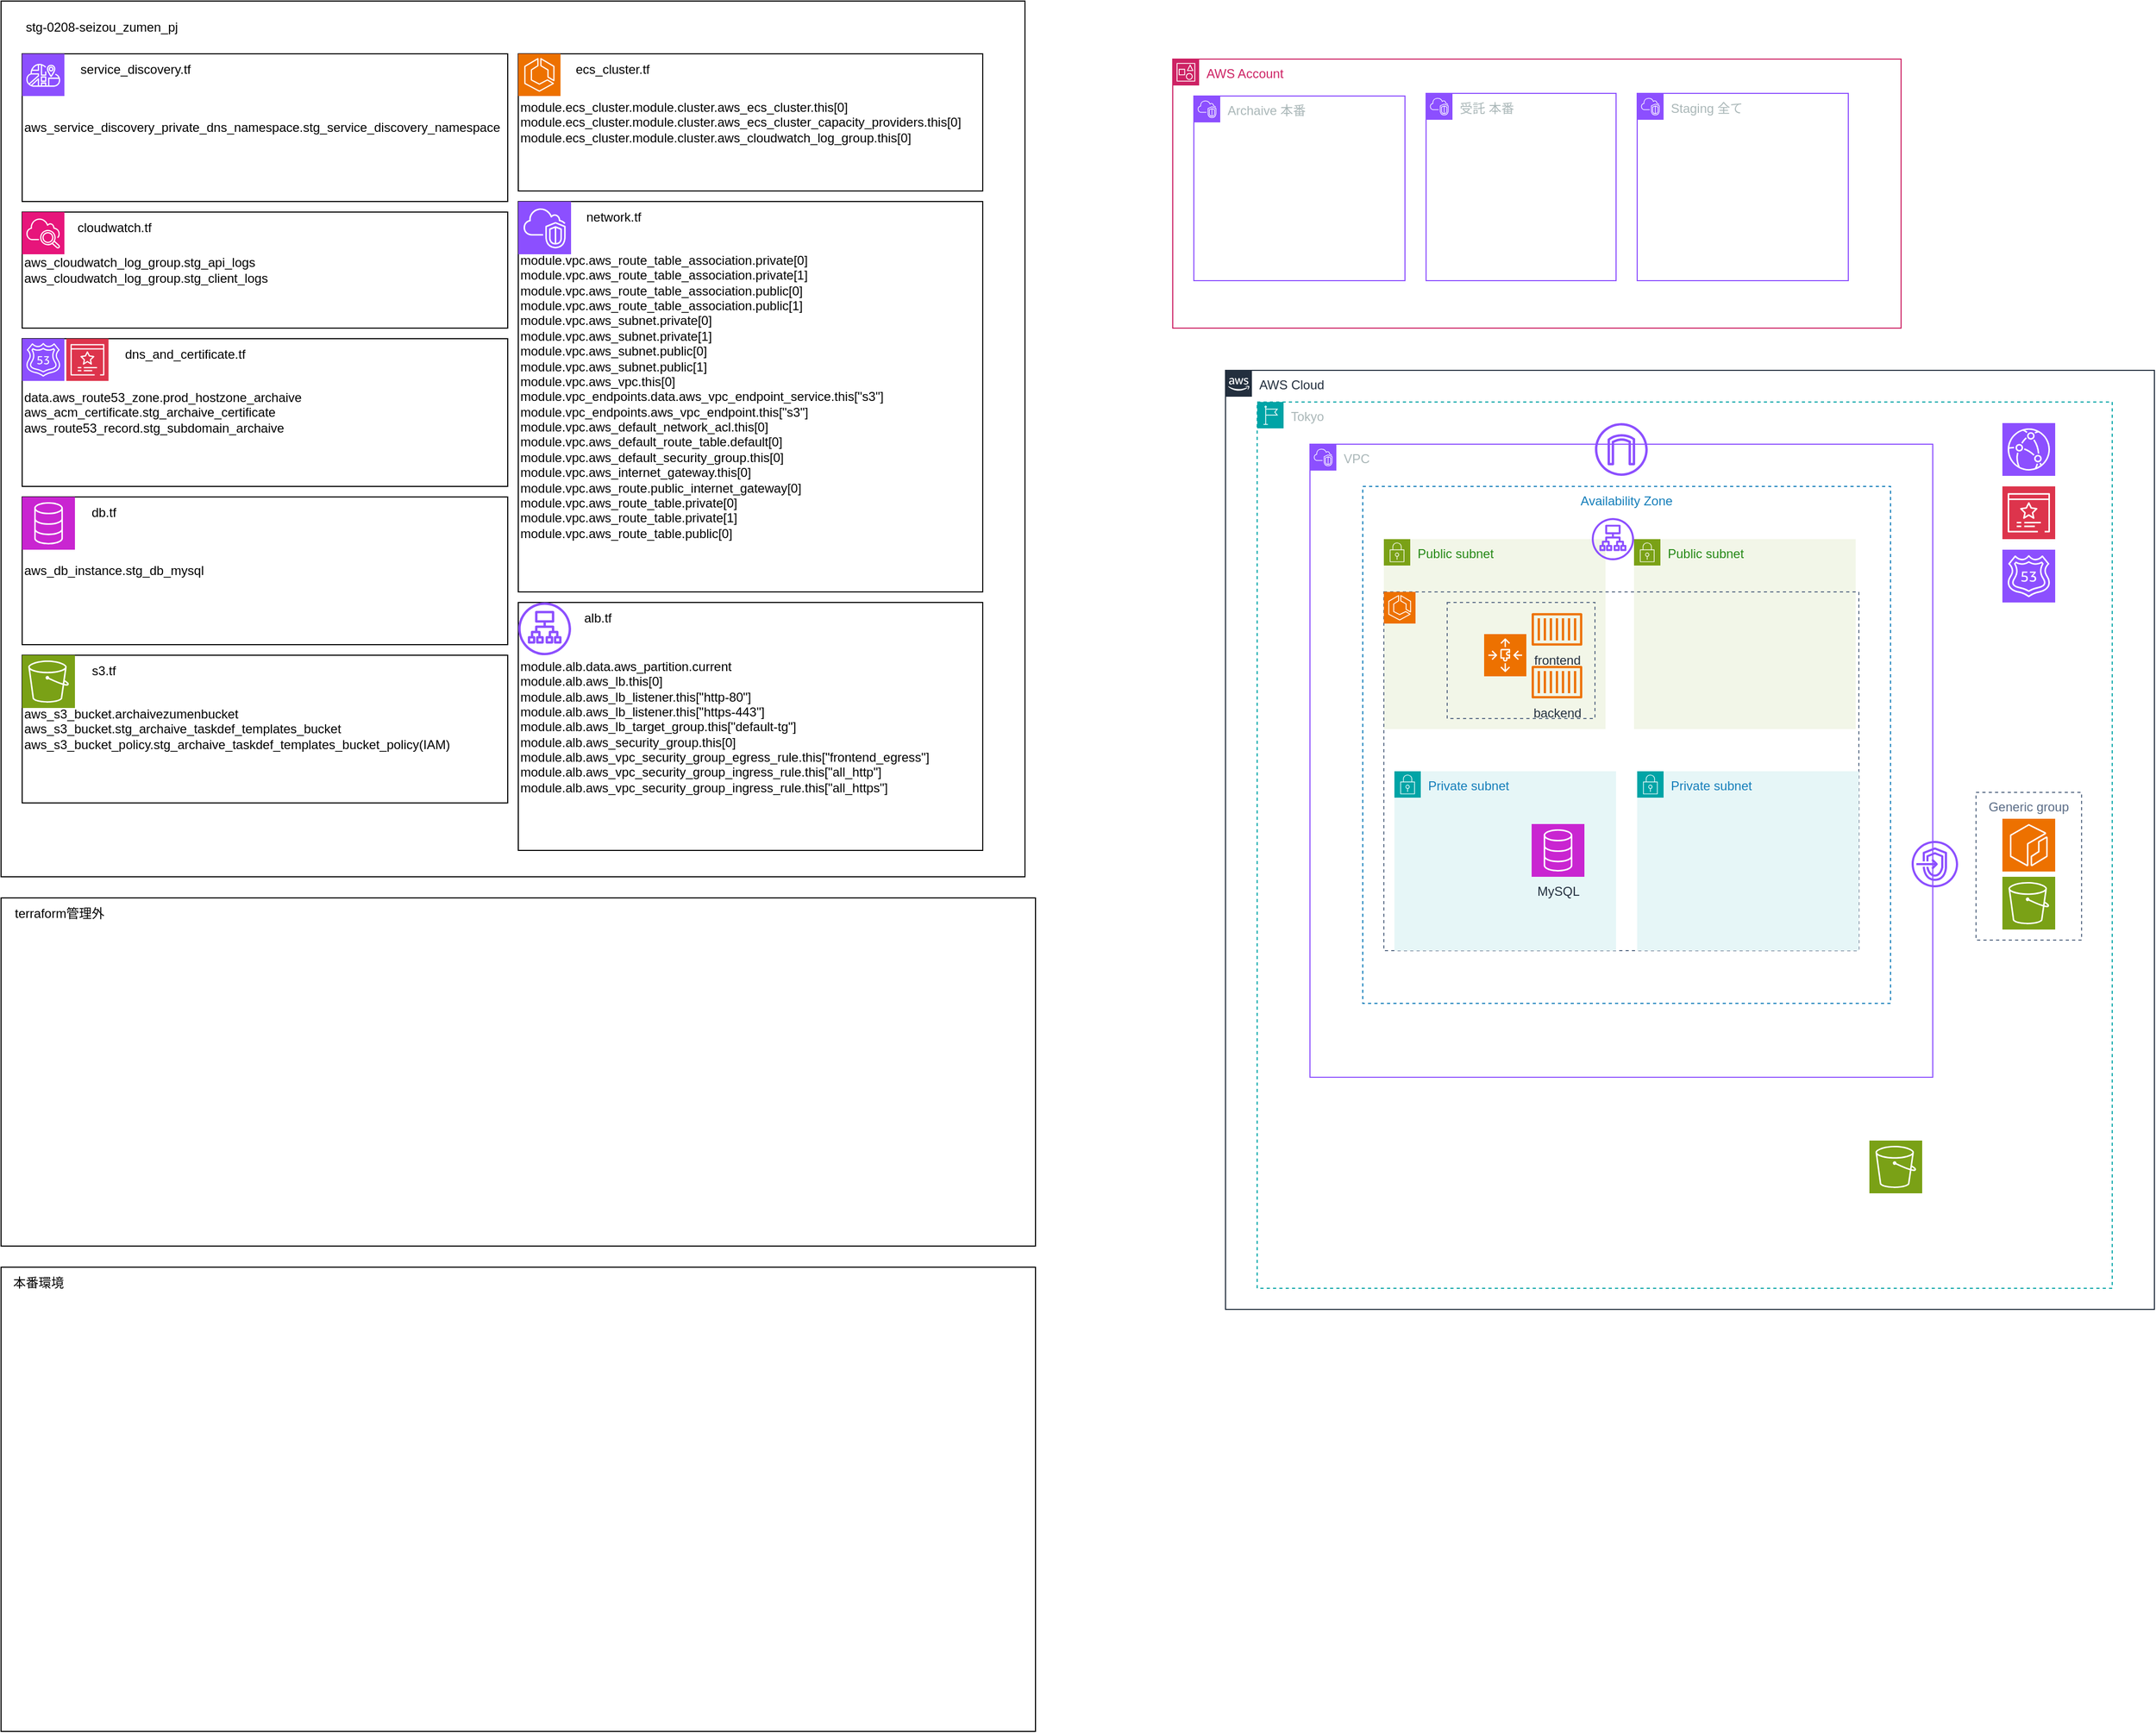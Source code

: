 <mxfile version="26.2.13">
  <diagram name="ページ1" id="I1mmnMLsj8xbr34W4d1a">
    <mxGraphModel dx="2048" dy="824" grid="1" gridSize="10" guides="1" tooltips="1" connect="1" arrows="1" fold="1" page="1" pageScale="1" pageWidth="827" pageHeight="1169" math="0" shadow="0">
      <root>
        <mxCell id="0" />
        <mxCell id="1" parent="0" />
        <mxCell id="1GBH_SfIVhljW1qB09_X-55" value="" style="rounded=0;whiteSpace=wrap;html=1;" vertex="1" parent="1">
          <mxGeometry x="-680" y="870" width="980" height="330" as="geometry" />
        </mxCell>
        <mxCell id="1GBH_SfIVhljW1qB09_X-57" value="terraform管理外" style="text;html=1;align=center;verticalAlign=middle;resizable=0;points=[];autosize=1;strokeColor=none;fillColor=none;" vertex="1" parent="1">
          <mxGeometry x="-680" y="870" width="110" height="30" as="geometry" />
        </mxCell>
        <mxCell id="1GBH_SfIVhljW1qB09_X-59" value="" style="rounded=0;whiteSpace=wrap;html=1;" vertex="1" parent="1">
          <mxGeometry x="-680" y="1220" width="980" height="440" as="geometry" />
        </mxCell>
        <mxCell id="1GBH_SfIVhljW1qB09_X-60" value="本番環境" style="text;html=1;align=center;verticalAlign=middle;resizable=0;points=[];autosize=1;strokeColor=none;fillColor=none;" vertex="1" parent="1">
          <mxGeometry x="-680" y="1220" width="70" height="30" as="geometry" />
        </mxCell>
        <mxCell id="1GBH_SfIVhljW1qB09_X-67" value="" style="group" vertex="1" connectable="0" parent="1">
          <mxGeometry x="-680" y="20" width="970" height="830" as="geometry" />
        </mxCell>
        <mxCell id="1GBH_SfIVhljW1qB09_X-53" value="" style="rounded=0;whiteSpace=wrap;html=1;" vertex="1" parent="1GBH_SfIVhljW1qB09_X-67">
          <mxGeometry width="970" height="830" as="geometry" />
        </mxCell>
        <mxCell id="1GBH_SfIVhljW1qB09_X-12" value="ecs_cluster.tf&#xa;" style="group" vertex="1" connectable="0" parent="1GBH_SfIVhljW1qB09_X-67">
          <mxGeometry x="490" y="50" width="440" height="510" as="geometry" />
        </mxCell>
        <mxCell id="1GBH_SfIVhljW1qB09_X-16" value="" style="group" vertex="1" connectable="0" parent="1GBH_SfIVhljW1qB09_X-12">
          <mxGeometry width="440" height="130" as="geometry" />
        </mxCell>
        <mxCell id="1GBH_SfIVhljW1qB09_X-8" value="module.ecs_cluster.module.cluster.aws_ecs_cluster.this[0]&lt;br&gt;module.ecs_cluster.module.cluster.aws_ecs_cluster_capacity_providers.this[0]&lt;div&gt;module.ecs_cluster.module.cluster.aws_cloudwatch_log_group.this[0]&lt;/div&gt;" style="rounded=0;whiteSpace=wrap;html=1;align=left;" vertex="1" parent="1GBH_SfIVhljW1qB09_X-16">
          <mxGeometry width="440" height="130" as="geometry" />
        </mxCell>
        <mxCell id="1GBH_SfIVhljW1qB09_X-11" value="" style="sketch=0;points=[[0,0,0],[0.25,0,0],[0.5,0,0],[0.75,0,0],[1,0,0],[0,1,0],[0.25,1,0],[0.5,1,0],[0.75,1,0],[1,1,0],[0,0.25,0],[0,0.5,0],[0,0.75,0],[1,0.25,0],[1,0.5,0],[1,0.75,0]];outlineConnect=0;fontColor=#232F3E;fillColor=#ED7100;strokeColor=#ffffff;dashed=0;verticalLabelPosition=bottom;verticalAlign=top;align=center;html=1;fontSize=12;fontStyle=0;aspect=fixed;shape=mxgraph.aws4.resourceIcon;resIcon=mxgraph.aws4.ecs;" vertex="1" parent="1GBH_SfIVhljW1qB09_X-16">
          <mxGeometry width="40" height="40" as="geometry" />
        </mxCell>
        <mxCell id="1GBH_SfIVhljW1qB09_X-15" value="ecs_cluster.tf" style="text;html=1;align=center;verticalAlign=middle;resizable=0;points=[];autosize=1;strokeColor=none;fillColor=none;" vertex="1" parent="1GBH_SfIVhljW1qB09_X-16">
          <mxGeometry x="43.76" width="90" height="30" as="geometry" />
        </mxCell>
        <mxCell id="1GBH_SfIVhljW1qB09_X-37" value="" style="group" vertex="1" connectable="0" parent="1GBH_SfIVhljW1qB09_X-12">
          <mxGeometry y="140" width="440" height="370" as="geometry" />
        </mxCell>
        <mxCell id="1GBH_SfIVhljW1qB09_X-24" value="module.vpc.aws_route_table_association.private[0]&lt;br&gt;module.vpc.aws_route_table_association.private[1]&lt;br&gt;module.vpc.aws_route_table_association.public[0]&lt;br&gt;module.vpc.aws_route_table_association.public[1]&lt;br&gt;module.vpc.aws_subnet.private[0]&lt;br&gt;module.vpc.aws_subnet.private[1]&lt;br&gt;module.vpc.aws_subnet.public[0]&lt;br&gt;module.vpc.aws_subnet.public[1]&lt;br&gt;module.vpc.aws_vpc.this[0]&lt;br&gt;module.vpc_endpoints.data.aws_vpc_endpoint_service.this[&quot;s3&quot;]&lt;br&gt;module.vpc_endpoints.aws_vpc_endpoint.this[&quot;s3&quot;]&lt;div&gt;&lt;span style=&quot;text-align: center;&quot;&gt;module.vpc.aws_default_network_acl.this[0]&lt;/span&gt;&lt;br style=&quot;text-align: center;&quot;&gt;&lt;span style=&quot;text-align: center;&quot;&gt;module.vpc.aws_default_route_table.default[0]&lt;/span&gt;&lt;br style=&quot;text-align: center;&quot;&gt;&lt;span style=&quot;text-align: center;&quot;&gt;module.vpc.aws_default_security_group.this[0]&lt;/span&gt;&lt;br style=&quot;text-align: center;&quot;&gt;&lt;span style=&quot;text-align: center;&quot;&gt;module.vpc.aws_internet_gateway.this[0]&lt;/span&gt;&lt;br style=&quot;text-align: center;&quot;&gt;&lt;span style=&quot;text-align: center;&quot;&gt;module.vpc.aws_route.public_internet_gateway[0]&lt;/span&gt;&lt;br style=&quot;text-align: center;&quot;&gt;&lt;span style=&quot;text-align: center;&quot;&gt;module.vpc.aws_route_table.private[0]&lt;/span&gt;&lt;br style=&quot;text-align: center;&quot;&gt;&lt;span style=&quot;text-align: center;&quot;&gt;module.vpc.aws_route_table.private[1]&lt;/span&gt;&lt;br style=&quot;text-align: center;&quot;&gt;&lt;span style=&quot;text-align: center;&quot;&gt;module.vpc.aws_route_table.public[0]&lt;/span&gt;&lt;/div&gt;" style="rounded=0;whiteSpace=wrap;html=1;align=left;" vertex="1" parent="1GBH_SfIVhljW1qB09_X-37">
          <mxGeometry width="440" height="370" as="geometry" />
        </mxCell>
        <mxCell id="1GBH_SfIVhljW1qB09_X-35" value="" style="sketch=0;points=[[0,0,0],[0.25,0,0],[0.5,0,0],[0.75,0,0],[1,0,0],[0,1,0],[0.25,1,0],[0.5,1,0],[0.75,1,0],[1,1,0],[0,0.25,0],[0,0.5,0],[0,0.75,0],[1,0.25,0],[1,0.5,0],[1,0.75,0]];outlineConnect=0;fontColor=#232F3E;fillColor=#8C4FFF;strokeColor=#ffffff;dashed=0;verticalLabelPosition=bottom;verticalAlign=top;align=center;html=1;fontSize=12;fontStyle=0;aspect=fixed;shape=mxgraph.aws4.resourceIcon;resIcon=mxgraph.aws4.vpc;" vertex="1" parent="1GBH_SfIVhljW1qB09_X-37">
          <mxGeometry width="50" height="50" as="geometry" />
        </mxCell>
        <mxCell id="1GBH_SfIVhljW1qB09_X-36" value="network.tf" style="text;html=1;align=center;verticalAlign=middle;resizable=0;points=[];autosize=1;strokeColor=none;fillColor=none;" vertex="1" parent="1GBH_SfIVhljW1qB09_X-37">
          <mxGeometry x="50" width="80" height="30" as="geometry" />
        </mxCell>
        <mxCell id="1GBH_SfIVhljW1qB09_X-33" value="" style="group" vertex="1" connectable="0" parent="1GBH_SfIVhljW1qB09_X-67">
          <mxGeometry x="20" y="620" width="460" height="140" as="geometry" />
        </mxCell>
        <mxCell id="1GBH_SfIVhljW1qB09_X-25" value="aws_s3_bucket.archaivezumenbucket&lt;br&gt;aws_s3_bucket.stg_archaive_taskdef_templates_bucket&lt;br&gt;&lt;div style=&quot;&quot;&gt;&lt;span style=&quot;background-color: transparent; color: light-dark(rgb(0, 0, 0), rgb(255, 255, 255));&quot;&gt;aws_s3_bucket_policy.stg_archaive_taskdef_templates_bucket_policy(IAM)&lt;/span&gt;&lt;/div&gt;" style="rounded=0;whiteSpace=wrap;html=1;align=left;" vertex="1" parent="1GBH_SfIVhljW1qB09_X-33">
          <mxGeometry width="460" height="140" as="geometry" />
        </mxCell>
        <mxCell id="1GBH_SfIVhljW1qB09_X-30" value="" style="sketch=0;points=[[0,0,0],[0.25,0,0],[0.5,0,0],[0.75,0,0],[1,0,0],[0,1,0],[0.25,1,0],[0.5,1,0],[0.75,1,0],[1,1,0],[0,0.25,0],[0,0.5,0],[0,0.75,0],[1,0.25,0],[1,0.5,0],[1,0.75,0]];outlineConnect=0;fontColor=#232F3E;fillColor=#7AA116;strokeColor=#ffffff;dashed=0;verticalLabelPosition=bottom;verticalAlign=top;align=center;html=1;fontSize=12;fontStyle=0;aspect=fixed;shape=mxgraph.aws4.resourceIcon;resIcon=mxgraph.aws4.s3;" vertex="1" parent="1GBH_SfIVhljW1qB09_X-33">
          <mxGeometry width="50" height="50" as="geometry" />
        </mxCell>
        <mxCell id="1GBH_SfIVhljW1qB09_X-32" value="s3.tf" style="text;html=1;align=center;verticalAlign=middle;resizable=0;points=[];autosize=1;strokeColor=none;fillColor=none;" vertex="1" parent="1GBH_SfIVhljW1qB09_X-33">
          <mxGeometry x="52.273" width="50" height="30" as="geometry" />
        </mxCell>
        <mxCell id="1GBH_SfIVhljW1qB09_X-34" value="" style="group" vertex="1" connectable="0" parent="1GBH_SfIVhljW1qB09_X-67">
          <mxGeometry x="20" y="470" width="460" height="140" as="geometry" />
        </mxCell>
        <mxCell id="1GBH_SfIVhljW1qB09_X-26" value="aws_db_instance.stg_db_mysql" style="rounded=0;whiteSpace=wrap;html=1;align=left;" vertex="1" parent="1GBH_SfIVhljW1qB09_X-34">
          <mxGeometry width="460" height="140" as="geometry" />
        </mxCell>
        <mxCell id="1GBH_SfIVhljW1qB09_X-28" value="" style="sketch=0;points=[[0,0,0],[0.25,0,0],[0.5,0,0],[0.75,0,0],[1,0,0],[0,1,0],[0.25,1,0],[0.5,1,0],[0.75,1,0],[1,1,0],[0,0.25,0],[0,0.5,0],[0,0.75,0],[1,0.25,0],[1,0.5,0],[1,0.75,0]];outlineConnect=0;fontColor=#232F3E;fillColor=#C925D1;strokeColor=#ffffff;dashed=0;verticalLabelPosition=bottom;verticalAlign=top;align=center;html=1;fontSize=12;fontStyle=0;aspect=fixed;shape=mxgraph.aws4.resourceIcon;resIcon=mxgraph.aws4.database;" vertex="1" parent="1GBH_SfIVhljW1qB09_X-34">
          <mxGeometry width="50" height="50" as="geometry" />
        </mxCell>
        <mxCell id="1GBH_SfIVhljW1qB09_X-29" value="db.tf" style="text;html=1;align=center;verticalAlign=middle;resizable=0;points=[];autosize=1;strokeColor=none;fillColor=none;" vertex="1" parent="1GBH_SfIVhljW1qB09_X-34">
          <mxGeometry x="52.273" width="50" height="30" as="geometry" />
        </mxCell>
        <mxCell id="1GBH_SfIVhljW1qB09_X-44" value="" style="group" vertex="1" connectable="0" parent="1GBH_SfIVhljW1qB09_X-67">
          <mxGeometry x="20" y="200" width="460" height="110" as="geometry" />
        </mxCell>
        <mxCell id="1GBH_SfIVhljW1qB09_X-22" value="aws_cloudwatch_log_group.stg_api_logs&lt;br&gt;&lt;div style=&quot;&quot;&gt;&lt;span style=&quot;background-color: transparent; color: light-dark(rgb(0, 0, 0), rgb(255, 255, 255));&quot;&gt;aws_cloudwatch_log_group.stg_client_logs&lt;/span&gt;&lt;/div&gt;" style="rounded=0;whiteSpace=wrap;html=1;align=left;" vertex="1" parent="1GBH_SfIVhljW1qB09_X-44">
          <mxGeometry width="460" height="110" as="geometry" />
        </mxCell>
        <mxCell id="1GBH_SfIVhljW1qB09_X-42" value="cloudwatch.tf" style="text;html=1;align=center;verticalAlign=middle;resizable=0;points=[];autosize=1;strokeColor=none;fillColor=none;" vertex="1" parent="1GBH_SfIVhljW1qB09_X-44">
          <mxGeometry x="41.818" width="90" height="30" as="geometry" />
        </mxCell>
        <mxCell id="1GBH_SfIVhljW1qB09_X-43" value="" style="sketch=0;points=[[0,0,0],[0.25,0,0],[0.5,0,0],[0.75,0,0],[1,0,0],[0,1,0],[0.25,1,0],[0.5,1,0],[0.75,1,0],[1,1,0],[0,0.25,0],[0,0.5,0],[0,0.75,0],[1,0.25,0],[1,0.5,0],[1,0.75,0]];points=[[0,0,0],[0.25,0,0],[0.5,0,0],[0.75,0,0],[1,0,0],[0,1,0],[0.25,1,0],[0.5,1,0],[0.75,1,0],[1,1,0],[0,0.25,0],[0,0.5,0],[0,0.75,0],[1,0.25,0],[1,0.5,0],[1,0.75,0]];outlineConnect=0;fontColor=#232F3E;fillColor=#E7157B;strokeColor=#ffffff;dashed=0;verticalLabelPosition=bottom;verticalAlign=top;align=center;html=1;fontSize=12;fontStyle=0;aspect=fixed;shape=mxgraph.aws4.resourceIcon;resIcon=mxgraph.aws4.cloudwatch_2;" vertex="1" parent="1GBH_SfIVhljW1qB09_X-44">
          <mxGeometry width="40" height="40" as="geometry" />
        </mxCell>
        <mxCell id="1GBH_SfIVhljW1qB09_X-48" value="" style="group" vertex="1" connectable="0" parent="1GBH_SfIVhljW1qB09_X-67">
          <mxGeometry x="20" y="320" width="460" height="140" as="geometry" />
        </mxCell>
        <mxCell id="1GBH_SfIVhljW1qB09_X-21" value="data.aws_route53_zone.prod_hostzone_archaive&lt;br&gt;&lt;div style=&quot;&quot;&gt;&lt;span style=&quot;background-color: transparent; color: light-dark(rgb(0, 0, 0), rgb(255, 255, 255));&quot;&gt;aws_acm_certificate.stg_archaive_certificate&lt;/span&gt;&lt;/div&gt;aws_route53_record.stg_subdomain_archaive" style="rounded=0;whiteSpace=wrap;html=1;align=left;" vertex="1" parent="1GBH_SfIVhljW1qB09_X-48">
          <mxGeometry width="460" height="140" as="geometry" />
        </mxCell>
        <mxCell id="1GBH_SfIVhljW1qB09_X-45" value="" style="sketch=0;points=[[0,0,0],[0.25,0,0],[0.5,0,0],[0.75,0,0],[1,0,0],[0,1,0],[0.25,1,0],[0.5,1,0],[0.75,1,0],[1,1,0],[0,0.25,0],[0,0.5,0],[0,0.75,0],[1,0.25,0],[1,0.5,0],[1,0.75,0]];outlineConnect=0;fontColor=#232F3E;fillColor=#8C4FFF;strokeColor=#ffffff;dashed=0;verticalLabelPosition=bottom;verticalAlign=top;align=center;html=1;fontSize=12;fontStyle=0;aspect=fixed;shape=mxgraph.aws4.resourceIcon;resIcon=mxgraph.aws4.route_53;" vertex="1" parent="1GBH_SfIVhljW1qB09_X-48">
          <mxGeometry width="40" height="40" as="geometry" />
        </mxCell>
        <mxCell id="1GBH_SfIVhljW1qB09_X-46" value="" style="sketch=0;points=[[0,0,0],[0.25,0,0],[0.5,0,0],[0.75,0,0],[1,0,0],[0,1,0],[0.25,1,0],[0.5,1,0],[0.75,1,0],[1,1,0],[0,0.25,0],[0,0.5,0],[0,0.75,0],[1,0.25,0],[1,0.5,0],[1,0.75,0]];outlineConnect=0;fontColor=#232F3E;fillColor=#DD344C;strokeColor=#ffffff;dashed=0;verticalLabelPosition=bottom;verticalAlign=top;align=center;html=1;fontSize=12;fontStyle=0;aspect=fixed;shape=mxgraph.aws4.resourceIcon;resIcon=mxgraph.aws4.certificate_manager_3;" vertex="1" parent="1GBH_SfIVhljW1qB09_X-48">
          <mxGeometry x="41.818" width="40" height="40" as="geometry" />
        </mxCell>
        <mxCell id="1GBH_SfIVhljW1qB09_X-47" value="dns_and_certificate.tf" style="text;html=1;align=center;verticalAlign=middle;resizable=0;points=[];autosize=1;strokeColor=none;fillColor=none;" vertex="1" parent="1GBH_SfIVhljW1qB09_X-48">
          <mxGeometry x="83.636" width="140" height="30" as="geometry" />
        </mxCell>
        <mxCell id="1GBH_SfIVhljW1qB09_X-51" value="" style="group" vertex="1" connectable="0" parent="1GBH_SfIVhljW1qB09_X-67">
          <mxGeometry x="20" y="50" width="460" height="140" as="geometry" />
        </mxCell>
        <mxCell id="1GBH_SfIVhljW1qB09_X-20" value="aws_service_discovery_private_dns_namespace.stg_service_discovery_namespace" style="rounded=0;whiteSpace=wrap;html=1;align=left;" vertex="1" parent="1GBH_SfIVhljW1qB09_X-51">
          <mxGeometry width="460" height="140" as="geometry" />
        </mxCell>
        <mxCell id="1GBH_SfIVhljW1qB09_X-49" value="" style="sketch=0;points=[[0,0,0],[0.25,0,0],[0.5,0,0],[0.75,0,0],[1,0,0],[0,1,0],[0.25,1,0],[0.5,1,0],[0.75,1,0],[1,1,0],[0,0.25,0],[0,0.5,0],[0,0.75,0],[1,0.25,0],[1,0.5,0],[1,0.75,0]];outlineConnect=0;fontColor=#232F3E;fillColor=#8C4FFF;strokeColor=#ffffff;dashed=0;verticalLabelPosition=bottom;verticalAlign=top;align=center;html=1;fontSize=12;fontStyle=0;aspect=fixed;shape=mxgraph.aws4.resourceIcon;resIcon=mxgraph.aws4.cloud_map;" vertex="1" parent="1GBH_SfIVhljW1qB09_X-51">
          <mxGeometry width="40" height="40" as="geometry" />
        </mxCell>
        <mxCell id="1GBH_SfIVhljW1qB09_X-50" value="service_discovery.tf" style="text;html=1;align=center;verticalAlign=middle;resizable=0;points=[];autosize=1;strokeColor=none;fillColor=none;" vertex="1" parent="1GBH_SfIVhljW1qB09_X-51">
          <mxGeometry x="41.818" width="130" height="30" as="geometry" />
        </mxCell>
        <mxCell id="1GBH_SfIVhljW1qB09_X-52" value="" style="group" vertex="1" connectable="0" parent="1GBH_SfIVhljW1qB09_X-67">
          <mxGeometry x="490" y="570" width="440" height="235" as="geometry" />
        </mxCell>
        <mxCell id="1GBH_SfIVhljW1qB09_X-23" value="module.alb.data.aws_partition.current&lt;br&gt;module.alb.aws_lb.this[0]&lt;br&gt;module.alb.aws_lb_listener.this[&quot;http-80&quot;]&lt;br&gt;module.alb.aws_lb_listener.this[&quot;https-443&quot;]&lt;br&gt;module.alb.aws_lb_target_group.this[&quot;default-tg&quot;]&lt;br&gt;module.alb.aws_security_group.this[0]&lt;br&gt;module.alb.aws_vpc_security_group_egress_rule.this[&quot;frontend_egress&quot;]&lt;br&gt;module.alb.aws_vpc_security_group_ingress_rule.this[&quot;all_http&quot;]&lt;br&gt;&lt;div style=&quot;&quot;&gt;&lt;span style=&quot;background-color: transparent; color: light-dark(rgb(0, 0, 0), rgb(255, 255, 255));&quot;&gt;module.alb.aws_vpc_security_group_ingress_rule.this[&quot;all_https&quot;]&lt;/span&gt;&lt;/div&gt;" style="rounded=0;whiteSpace=wrap;html=1;align=left;" vertex="1" parent="1GBH_SfIVhljW1qB09_X-52">
          <mxGeometry width="440" height="235" as="geometry" />
        </mxCell>
        <mxCell id="1GBH_SfIVhljW1qB09_X-38" value="" style="sketch=0;outlineConnect=0;fontColor=#232F3E;gradientColor=none;fillColor=#8C4FFF;strokeColor=none;dashed=0;verticalLabelPosition=bottom;verticalAlign=top;align=center;html=1;fontSize=12;fontStyle=0;aspect=fixed;pointerEvents=1;shape=mxgraph.aws4.application_load_balancer;" vertex="1" parent="1GBH_SfIVhljW1qB09_X-52">
          <mxGeometry width="50" height="50" as="geometry" />
        </mxCell>
        <mxCell id="1GBH_SfIVhljW1qB09_X-39" value="alb.tf" style="text;html=1;align=center;verticalAlign=middle;resizable=0;points=[];autosize=1;strokeColor=none;fillColor=none;" vertex="1" parent="1GBH_SfIVhljW1qB09_X-52">
          <mxGeometry x="50" width="50" height="30" as="geometry" />
        </mxCell>
        <mxCell id="1GBH_SfIVhljW1qB09_X-54" value="stg-0208-seizou_zumen_pj" style="text;html=1;align=center;verticalAlign=middle;resizable=0;points=[];autosize=1;strokeColor=none;fillColor=none;" vertex="1" parent="1GBH_SfIVhljW1qB09_X-67">
          <mxGeometry x="10" y="10" width="170" height="30" as="geometry" />
        </mxCell>
        <mxCell id="1GBH_SfIVhljW1qB09_X-72" value="AWS Account" style="points=[[0,0],[0.25,0],[0.5,0],[0.75,0],[1,0],[1,0.25],[1,0.5],[1,0.75],[1,1],[0.75,1],[0.5,1],[0.25,1],[0,1],[0,0.75],[0,0.5],[0,0.25]];outlineConnect=0;gradientColor=none;html=1;whiteSpace=wrap;fontSize=12;fontStyle=0;container=1;pointerEvents=0;collapsible=0;recursiveResize=0;shape=mxgraph.aws4.group;grIcon=mxgraph.aws4.group_account;strokeColor=#CD2264;fillColor=none;verticalAlign=top;align=left;spacingLeft=30;fontColor=#CD2264;dashed=0;" vertex="1" parent="1">
          <mxGeometry x="430" y="75" width="690" height="255" as="geometry" />
        </mxCell>
        <mxCell id="1GBH_SfIVhljW1qB09_X-69" value="Archaive 本番" style="points=[[0,0],[0.25,0],[0.5,0],[0.75,0],[1,0],[1,0.25],[1,0.5],[1,0.75],[1,1],[0.75,1],[0.5,1],[0.25,1],[0,1],[0,0.75],[0,0.5],[0,0.25]];outlineConnect=0;gradientColor=none;html=1;whiteSpace=wrap;fontSize=12;fontStyle=0;container=1;pointerEvents=0;collapsible=0;recursiveResize=0;shape=mxgraph.aws4.group;grIcon=mxgraph.aws4.group_vpc2;strokeColor=#8C4FFF;fillColor=none;verticalAlign=top;align=left;spacingLeft=30;fontColor=#AAB7B8;dashed=0;" vertex="1" parent="1GBH_SfIVhljW1qB09_X-72">
          <mxGeometry x="20" y="35" width="200" height="175" as="geometry" />
        </mxCell>
        <mxCell id="1GBH_SfIVhljW1qB09_X-71" value="受託 本番" style="points=[[0,0],[0.25,0],[0.5,0],[0.75,0],[1,0],[1,0.25],[1,0.5],[1,0.75],[1,1],[0.75,1],[0.5,1],[0.25,1],[0,1],[0,0.75],[0,0.5],[0,0.25]];outlineConnect=0;gradientColor=none;html=1;whiteSpace=wrap;fontSize=12;fontStyle=0;container=1;pointerEvents=0;collapsible=0;recursiveResize=0;shape=mxgraph.aws4.group;grIcon=mxgraph.aws4.group_vpc2;strokeColor=#8C4FFF;fillColor=none;verticalAlign=top;align=left;spacingLeft=30;fontColor=#AAB7B8;dashed=0;" vertex="1" parent="1GBH_SfIVhljW1qB09_X-72">
          <mxGeometry x="240" y="32.5" width="180" height="177.5" as="geometry" />
        </mxCell>
        <mxCell id="1GBH_SfIVhljW1qB09_X-70" value="Staging 全て" style="points=[[0,0],[0.25,0],[0.5,0],[0.75,0],[1,0],[1,0.25],[1,0.5],[1,0.75],[1,1],[0.75,1],[0.5,1],[0.25,1],[0,1],[0,0.75],[0,0.5],[0,0.25]];outlineConnect=0;gradientColor=none;html=1;whiteSpace=wrap;fontSize=12;fontStyle=0;container=1;pointerEvents=0;collapsible=0;recursiveResize=0;shape=mxgraph.aws4.group;grIcon=mxgraph.aws4.group_vpc2;strokeColor=#8C4FFF;fillColor=none;verticalAlign=top;align=left;spacingLeft=30;fontColor=#AAB7B8;dashed=0;" vertex="1" parent="1GBH_SfIVhljW1qB09_X-72">
          <mxGeometry x="440" y="32.5" width="200" height="177.5" as="geometry" />
        </mxCell>
        <mxCell id="1GBH_SfIVhljW1qB09_X-74" value="AWS Cloud" style="points=[[0,0],[0.25,0],[0.5,0],[0.75,0],[1,0],[1,0.25],[1,0.5],[1,0.75],[1,1],[0.75,1],[0.5,1],[0.25,1],[0,1],[0,0.75],[0,0.5],[0,0.25]];outlineConnect=0;gradientColor=none;html=1;whiteSpace=wrap;fontSize=12;fontStyle=0;container=0;pointerEvents=0;collapsible=0;recursiveResize=0;shape=mxgraph.aws4.group;grIcon=mxgraph.aws4.group_aws_cloud_alt;strokeColor=#232F3E;fillColor=none;verticalAlign=top;align=left;spacingLeft=30;fontColor=#232F3E;dashed=0;" vertex="1" parent="1">
          <mxGeometry x="480" y="370" width="880" height="890" as="geometry" />
        </mxCell>
        <mxCell id="1GBH_SfIVhljW1qB09_X-76" value="&lt;font color=&quot;#aab7b8&quot;&gt;Tokyo&lt;/font&gt;&lt;div&gt;&lt;font color=&quot;#aab7b8&quot;&gt;&lt;br&gt;&lt;/font&gt;&lt;/div&gt;" style="points=[[0,0],[0.25,0],[0.5,0],[0.75,0],[1,0],[1,0.25],[1,0.5],[1,0.75],[1,1],[0.75,1],[0.5,1],[0.25,1],[0,1],[0,0.75],[0,0.5],[0,0.25]];outlineConnect=0;gradientColor=none;html=1;whiteSpace=wrap;fontSize=12;fontStyle=0;container=1;pointerEvents=0;collapsible=0;recursiveResize=0;shape=mxgraph.aws4.group;grIcon=mxgraph.aws4.group_region;strokeColor=#00A4A6;fillColor=none;verticalAlign=top;align=left;spacingLeft=30;fontColor=#147EBA;dashed=1;" vertex="1" parent="1">
          <mxGeometry x="510" y="400" width="810" height="840" as="geometry" />
        </mxCell>
        <mxCell id="1GBH_SfIVhljW1qB09_X-75" value="VPC" style="points=[[0,0],[0.25,0],[0.5,0],[0.75,0],[1,0],[1,0.25],[1,0.5],[1,0.75],[1,1],[0.75,1],[0.5,1],[0.25,1],[0,1],[0,0.75],[0,0.5],[0,0.25]];outlineConnect=0;gradientColor=none;html=1;whiteSpace=wrap;fontSize=12;fontStyle=0;container=0;pointerEvents=0;collapsible=0;recursiveResize=0;shape=mxgraph.aws4.group;grIcon=mxgraph.aws4.group_vpc2;strokeColor=#8C4FFF;fillColor=none;verticalAlign=top;align=left;spacingLeft=30;fontColor=#AAB7B8;dashed=0;movable=0;resizable=0;rotatable=0;deletable=0;editable=0;locked=1;connectable=0;" vertex="1" parent="1GBH_SfIVhljW1qB09_X-76">
          <mxGeometry x="50" y="40" width="590" height="600" as="geometry" />
        </mxCell>
        <mxCell id="1GBH_SfIVhljW1qB09_X-78" value="" style="sketch=0;points=[[0,0,0],[0.25,0,0],[0.5,0,0],[0.75,0,0],[1,0,0],[0,1,0],[0.25,1,0],[0.5,1,0],[0.75,1,0],[1,1,0],[0,0.25,0],[0,0.5,0],[0,0.75,0],[1,0.25,0],[1,0.5,0],[1,0.75,0]];outlineConnect=0;fontColor=#232F3E;fillColor=#ED7100;strokeColor=#ffffff;dashed=0;verticalLabelPosition=bottom;verticalAlign=top;align=center;html=1;fontSize=12;fontStyle=0;aspect=fixed;shape=mxgraph.aws4.resourceIcon;resIcon=mxgraph.aws4.ecr;" vertex="1" parent="1GBH_SfIVhljW1qB09_X-76">
          <mxGeometry x="706" y="395" width="50" height="50" as="geometry" />
        </mxCell>
        <mxCell id="1GBH_SfIVhljW1qB09_X-79" value="" style="sketch=0;points=[[0,0,0],[0.25,0,0],[0.5,0,0],[0.75,0,0],[1,0,0],[0,1,0],[0.25,1,0],[0.5,1,0],[0.75,1,0],[1,1,0],[0,0.25,0],[0,0.5,0],[0,0.75,0],[1,0.25,0],[1,0.5,0],[1,0.75,0]];outlineConnect=0;fontColor=#232F3E;fillColor=#8C4FFF;strokeColor=#ffffff;dashed=0;verticalLabelPosition=bottom;verticalAlign=top;align=center;html=1;fontSize=12;fontStyle=0;aspect=fixed;shape=mxgraph.aws4.resourceIcon;resIcon=mxgraph.aws4.cloudfront;" vertex="1" parent="1GBH_SfIVhljW1qB09_X-76">
          <mxGeometry x="706" y="20" width="50" height="50" as="geometry" />
        </mxCell>
        <mxCell id="1GBH_SfIVhljW1qB09_X-80" value="" style="sketch=0;points=[[0,0,0],[0.25,0,0],[0.5,0,0],[0.75,0,0],[1,0,0],[0,1,0],[0.25,1,0],[0.5,1,0],[0.75,1,0],[1,1,0],[0,0.25,0],[0,0.5,0],[0,0.75,0],[1,0.25,0],[1,0.5,0],[1,0.75,0]];outlineConnect=0;fontColor=#232F3E;fillColor=#DD344C;strokeColor=#ffffff;dashed=0;verticalLabelPosition=bottom;verticalAlign=top;align=center;html=1;fontSize=12;fontStyle=0;aspect=fixed;shape=mxgraph.aws4.resourceIcon;resIcon=mxgraph.aws4.certificate_manager_3;" vertex="1" parent="1GBH_SfIVhljW1qB09_X-76">
          <mxGeometry x="706" y="80" width="50" height="50" as="geometry" />
        </mxCell>
        <mxCell id="1GBH_SfIVhljW1qB09_X-81" value="" style="sketch=0;points=[[0,0,0],[0.25,0,0],[0.5,0,0],[0.75,0,0],[1,0,0],[0,1,0],[0.25,1,0],[0.5,1,0],[0.75,1,0],[1,1,0],[0,0.25,0],[0,0.5,0],[0,0.75,0],[1,0.25,0],[1,0.5,0],[1,0.75,0]];outlineConnect=0;fontColor=#232F3E;fillColor=#8C4FFF;strokeColor=#ffffff;dashed=0;verticalLabelPosition=bottom;verticalAlign=top;align=center;html=1;fontSize=12;fontStyle=0;aspect=fixed;shape=mxgraph.aws4.resourceIcon;resIcon=mxgraph.aws4.route_53;" vertex="1" parent="1GBH_SfIVhljW1qB09_X-76">
          <mxGeometry x="706" y="140" width="50" height="50" as="geometry" />
        </mxCell>
        <mxCell id="1GBH_SfIVhljW1qB09_X-82" value="" style="sketch=0;points=[[0,0,0],[0.25,0,0],[0.5,0,0],[0.75,0,0],[1,0,0],[0,1,0],[0.25,1,0],[0.5,1,0],[0.75,1,0],[1,1,0],[0,0.25,0],[0,0.5,0],[0,0.75,0],[1,0.25,0],[1,0.5,0],[1,0.75,0]];outlineConnect=0;fontColor=#232F3E;fillColor=#7AA116;strokeColor=#ffffff;dashed=0;verticalLabelPosition=bottom;verticalAlign=top;align=center;html=1;fontSize=12;fontStyle=0;aspect=fixed;shape=mxgraph.aws4.resourceIcon;resIcon=mxgraph.aws4.s3;" vertex="1" parent="1GBH_SfIVhljW1qB09_X-76">
          <mxGeometry x="706" y="450" width="50" height="50" as="geometry" />
        </mxCell>
        <mxCell id="1GBH_SfIVhljW1qB09_X-83" value="Generic group" style="fillColor=none;strokeColor=#5A6C86;dashed=1;verticalAlign=top;fontStyle=0;fontColor=#5A6C86;whiteSpace=wrap;html=1;" vertex="1" parent="1GBH_SfIVhljW1qB09_X-76">
          <mxGeometry x="681" y="370" width="100" height="140" as="geometry" />
        </mxCell>
        <mxCell id="1GBH_SfIVhljW1qB09_X-89" value="" style="sketch=0;points=[[0,0,0],[0.25,0,0],[0.5,0,0],[0.75,0,0],[1,0,0],[0,1,0],[0.25,1,0],[0.5,1,0],[0.75,1,0],[1,1,0],[0,0.25,0],[0,0.5,0],[0,0.75,0],[1,0.25,0],[1,0.5,0],[1,0.75,0]];outlineConnect=0;fontColor=#232F3E;fillColor=#7AA116;strokeColor=#ffffff;dashed=0;verticalLabelPosition=bottom;verticalAlign=top;align=center;html=1;fontSize=12;fontStyle=0;aspect=fixed;shape=mxgraph.aws4.resourceIcon;resIcon=mxgraph.aws4.s3;" vertex="1" parent="1GBH_SfIVhljW1qB09_X-76">
          <mxGeometry x="580" y="700" width="50" height="50" as="geometry" />
        </mxCell>
        <mxCell id="1GBH_SfIVhljW1qB09_X-77" value="" style="sketch=0;outlineConnect=0;fontColor=#232F3E;gradientColor=none;fillColor=#8C4FFF;strokeColor=none;dashed=0;verticalLabelPosition=bottom;verticalAlign=top;align=center;html=1;fontSize=12;fontStyle=0;aspect=fixed;pointerEvents=1;shape=mxgraph.aws4.internet_gateway;movable=0;resizable=0;rotatable=0;deletable=0;editable=0;locked=1;connectable=0;" vertex="1" parent="1GBH_SfIVhljW1qB09_X-76">
          <mxGeometry x="320" y="20" width="50" height="50" as="geometry" />
        </mxCell>
        <mxCell id="1GBH_SfIVhljW1qB09_X-84" value="Availability Zone" style="fillColor=none;strokeColor=#147EBA;dashed=1;verticalAlign=top;fontStyle=0;fontColor=#147EBA;whiteSpace=wrap;html=1;movable=1;resizable=1;rotatable=1;deletable=1;editable=1;locked=0;connectable=1;" vertex="1" parent="1GBH_SfIVhljW1qB09_X-76">
          <mxGeometry x="100" y="80" width="500" height="490" as="geometry" />
        </mxCell>
        <mxCell id="1GBH_SfIVhljW1qB09_X-85" value="Public subnet" style="points=[[0,0],[0.25,0],[0.5,0],[0.75,0],[1,0],[1,0.25],[1,0.5],[1,0.75],[1,1],[0.75,1],[0.5,1],[0.25,1],[0,1],[0,0.75],[0,0.5],[0,0.25]];outlineConnect=0;gradientColor=none;html=1;whiteSpace=wrap;fontSize=12;fontStyle=0;container=1;pointerEvents=0;collapsible=0;recursiveResize=0;shape=mxgraph.aws4.group;grIcon=mxgraph.aws4.group_security_group;grStroke=0;strokeColor=#7AA116;fillColor=#F2F6E8;verticalAlign=top;align=left;spacingLeft=30;fontColor=#248814;dashed=0;movable=1;resizable=1;rotatable=1;deletable=1;editable=1;locked=0;connectable=1;" vertex="1" parent="1GBH_SfIVhljW1qB09_X-76">
          <mxGeometry x="120" y="130" width="210" height="180" as="geometry" />
        </mxCell>
        <mxCell id="1GBH_SfIVhljW1qB09_X-86" value="Public subnet" style="points=[[0,0],[0.25,0],[0.5,0],[0.75,0],[1,0],[1,0.25],[1,0.5],[1,0.75],[1,1],[0.75,1],[0.5,1],[0.25,1],[0,1],[0,0.75],[0,0.5],[0,0.25]];outlineConnect=0;gradientColor=none;html=1;whiteSpace=wrap;fontSize=12;fontStyle=0;container=1;pointerEvents=0;collapsible=0;recursiveResize=0;shape=mxgraph.aws4.group;grIcon=mxgraph.aws4.group_security_group;grStroke=0;strokeColor=#7AA116;fillColor=#F2F6E8;verticalAlign=top;align=left;spacingLeft=30;fontColor=#248814;dashed=0;movable=1;resizable=1;rotatable=1;deletable=1;editable=1;locked=0;connectable=1;" vertex="1" parent="1GBH_SfIVhljW1qB09_X-76">
          <mxGeometry x="357" y="130" width="210" height="180" as="geometry" />
        </mxCell>
        <mxCell id="1GBH_SfIVhljW1qB09_X-93" value="" style="fillColor=none;strokeColor=#5A6C86;dashed=1;verticalAlign=top;fontStyle=0;fontColor=#5A6C86;whiteSpace=wrap;html=1;" vertex="1" parent="1GBH_SfIVhljW1qB09_X-76">
          <mxGeometry x="120" y="180" width="450" height="340" as="geometry" />
        </mxCell>
        <mxCell id="1GBH_SfIVhljW1qB09_X-87" value="Private subnet" style="points=[[0,0],[0.25,0],[0.5,0],[0.75,0],[1,0],[1,0.25],[1,0.5],[1,0.75],[1,1],[0.75,1],[0.5,1],[0.25,1],[0,1],[0,0.75],[0,0.5],[0,0.25]];outlineConnect=0;gradientColor=none;html=1;whiteSpace=wrap;fontSize=12;fontStyle=0;container=1;pointerEvents=0;collapsible=0;recursiveResize=0;shape=mxgraph.aws4.group;grIcon=mxgraph.aws4.group_security_group;grStroke=0;strokeColor=#00A4A6;fillColor=#E6F6F7;verticalAlign=top;align=left;spacingLeft=30;fontColor=#147EBA;dashed=0;movable=1;resizable=1;rotatable=1;deletable=1;editable=1;locked=0;connectable=1;" vertex="1" parent="1GBH_SfIVhljW1qB09_X-76">
          <mxGeometry x="130" y="350" width="210" height="170" as="geometry" />
        </mxCell>
        <mxCell id="1GBH_SfIVhljW1qB09_X-88" value="Private subnet" style="points=[[0,0],[0.25,0],[0.5,0],[0.75,0],[1,0],[1,0.25],[1,0.5],[1,0.75],[1,1],[0.75,1],[0.5,1],[0.25,1],[0,1],[0,0.75],[0,0.5],[0,0.25]];outlineConnect=0;gradientColor=none;html=1;whiteSpace=wrap;fontSize=12;fontStyle=0;container=1;pointerEvents=0;collapsible=0;recursiveResize=0;shape=mxgraph.aws4.group;grIcon=mxgraph.aws4.group_security_group;grStroke=0;strokeColor=#00A4A6;fillColor=#E6F6F7;verticalAlign=top;align=left;spacingLeft=30;fontColor=#147EBA;dashed=0;movable=1;resizable=1;rotatable=1;deletable=1;editable=1;locked=0;connectable=1;" vertex="1" parent="1GBH_SfIVhljW1qB09_X-76">
          <mxGeometry x="360" y="350" width="210" height="170" as="geometry" />
        </mxCell>
        <mxCell id="1GBH_SfIVhljW1qB09_X-90" value="" style="sketch=0;points=[[0,0,0],[0.25,0,0],[0.5,0,0],[0.75,0,0],[1,0,0],[0,1,0],[0.25,1,0],[0.5,1,0],[0.75,1,0],[1,1,0],[0,0.25,0],[0,0.5,0],[0,0.75,0],[1,0.25,0],[1,0.5,0],[1,0.75,0]];outlineConnect=0;fontColor=#232F3E;fillColor=#ED7100;strokeColor=#ffffff;dashed=0;verticalLabelPosition=bottom;verticalAlign=top;align=center;html=1;fontSize=12;fontStyle=0;aspect=fixed;shape=mxgraph.aws4.resourceIcon;resIcon=mxgraph.aws4.ecs;" vertex="1" parent="1GBH_SfIVhljW1qB09_X-76">
          <mxGeometry x="120" y="180" width="30" height="30" as="geometry" />
        </mxCell>
        <mxCell id="1GBH_SfIVhljW1qB09_X-91" value="frontend" style="sketch=0;outlineConnect=0;fontColor=#232F3E;gradientColor=none;fillColor=#ED7100;strokeColor=none;dashed=0;verticalLabelPosition=bottom;verticalAlign=top;align=center;html=1;fontSize=12;fontStyle=0;aspect=fixed;pointerEvents=1;shape=mxgraph.aws4.container_1;" vertex="1" parent="1GBH_SfIVhljW1qB09_X-76">
          <mxGeometry x="260" y="200" width="48" height="31" as="geometry" />
        </mxCell>
        <mxCell id="1GBH_SfIVhljW1qB09_X-92" value="backend" style="sketch=0;outlineConnect=0;fontColor=#232F3E;gradientColor=none;fillColor=#ED7100;strokeColor=none;dashed=0;verticalLabelPosition=bottom;verticalAlign=top;align=center;html=1;fontSize=12;fontStyle=0;aspect=fixed;pointerEvents=1;shape=mxgraph.aws4.container_1;" vertex="1" parent="1GBH_SfIVhljW1qB09_X-76">
          <mxGeometry x="260" y="250" width="48" height="31" as="geometry" />
        </mxCell>
        <mxCell id="1GBH_SfIVhljW1qB09_X-94" value="MySQL" style="sketch=0;points=[[0,0,0],[0.25,0,0],[0.5,0,0],[0.75,0,0],[1,0,0],[0,1,0],[0.25,1,0],[0.5,1,0],[0.75,1,0],[1,1,0],[0,0.25,0],[0,0.5,0],[0,0.75,0],[1,0.25,0],[1,0.5,0],[1,0.75,0]];outlineConnect=0;fontColor=#232F3E;fillColor=#C925D1;strokeColor=#ffffff;dashed=0;verticalLabelPosition=bottom;verticalAlign=top;align=center;html=1;fontSize=12;fontStyle=0;aspect=fixed;shape=mxgraph.aws4.resourceIcon;resIcon=mxgraph.aws4.database;" vertex="1" parent="1GBH_SfIVhljW1qB09_X-76">
          <mxGeometry x="260" y="400" width="50" height="50" as="geometry" />
        </mxCell>
        <mxCell id="1GBH_SfIVhljW1qB09_X-95" value="" style="sketch=0;outlineConnect=0;fontColor=#232F3E;gradientColor=none;fillColor=#8C4FFF;strokeColor=none;dashed=0;verticalLabelPosition=bottom;verticalAlign=top;align=center;html=1;fontSize=12;fontStyle=0;aspect=fixed;pointerEvents=1;shape=mxgraph.aws4.endpoints;" vertex="1" parent="1GBH_SfIVhljW1qB09_X-76">
          <mxGeometry x="620" y="416" width="44" height="44" as="geometry" />
        </mxCell>
        <mxCell id="1GBH_SfIVhljW1qB09_X-97" value="" style="sketch=0;outlineConnect=0;fontColor=#232F3E;gradientColor=none;fillColor=#8C4FFF;strokeColor=none;dashed=0;verticalLabelPosition=bottom;verticalAlign=top;align=center;html=1;fontSize=12;fontStyle=0;aspect=fixed;pointerEvents=1;shape=mxgraph.aws4.application_load_balancer;" vertex="1" parent="1GBH_SfIVhljW1qB09_X-76">
          <mxGeometry x="317" y="110" width="40" height="40" as="geometry" />
        </mxCell>
        <mxCell id="1GBH_SfIVhljW1qB09_X-98" value="" style="sketch=0;points=[[0,0,0],[0.25,0,0],[0.5,0,0],[0.75,0,0],[1,0,0],[0,1,0],[0.25,1,0],[0.5,1,0],[0.75,1,0],[1,1,0],[0,0.25,0],[0,0.5,0],[0,0.75,0],[1,0.25,0],[1,0.5,0],[1,0.75,0]];outlineConnect=0;fontColor=#232F3E;fillColor=#ED7100;strokeColor=#ffffff;dashed=0;verticalLabelPosition=bottom;verticalAlign=top;align=center;html=1;fontSize=12;fontStyle=0;aspect=fixed;shape=mxgraph.aws4.resourceIcon;resIcon=mxgraph.aws4.auto_scaling3;" vertex="1" parent="1GBH_SfIVhljW1qB09_X-76">
          <mxGeometry x="215" y="220" width="40" height="40" as="geometry" />
        </mxCell>
        <mxCell id="1GBH_SfIVhljW1qB09_X-100" value="" style="fillColor=none;strokeColor=#5A6C86;dashed=1;verticalAlign=top;fontStyle=0;fontColor=#5A6C86;whiteSpace=wrap;html=1;" vertex="1" parent="1GBH_SfIVhljW1qB09_X-76">
          <mxGeometry x="180" y="190" width="140" height="110" as="geometry" />
        </mxCell>
      </root>
    </mxGraphModel>
  </diagram>
</mxfile>
